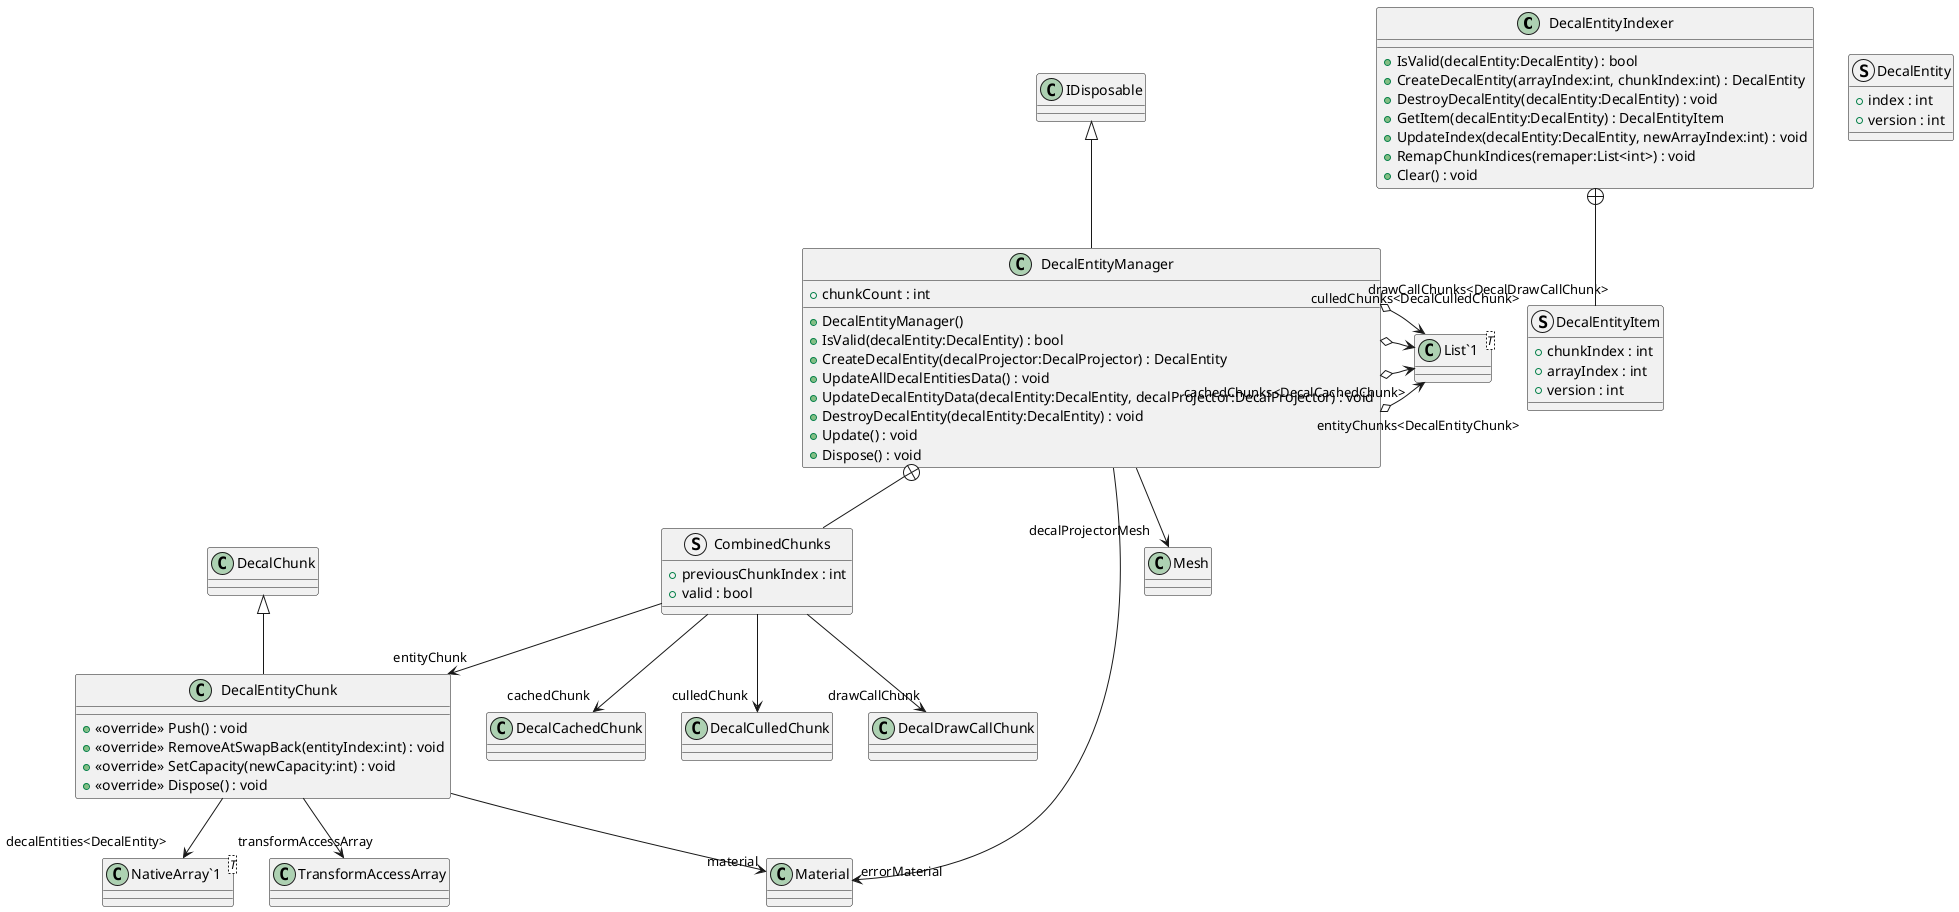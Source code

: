 @startuml
class DecalEntityIndexer {
    + IsValid(decalEntity:DecalEntity) : bool
    + CreateDecalEntity(arrayIndex:int, chunkIndex:int) : DecalEntity
    + DestroyDecalEntity(decalEntity:DecalEntity) : void
    + GetItem(decalEntity:DecalEntity) : DecalEntityItem
    + UpdateIndex(decalEntity:DecalEntity, newArrayIndex:int) : void
    + RemapChunkIndices(remaper:List<int>) : void
    + Clear() : void
}
struct DecalEntity {
    + index : int
    + version : int
}
class DecalEntityChunk {
    + <<override>> Push() : void
    + <<override>> RemoveAtSwapBack(entityIndex:int) : void
    + <<override>> SetCapacity(newCapacity:int) : void
    + <<override>> Dispose() : void
}
class DecalEntityManager {
    + chunkCount : int
    + DecalEntityManager()
    + IsValid(decalEntity:DecalEntity) : bool
    + CreateDecalEntity(decalProjector:DecalProjector) : DecalEntity
    + UpdateAllDecalEntitiesData() : void
    + UpdateDecalEntityData(decalEntity:DecalEntity, decalProjector:DecalProjector) : void
    + DestroyDecalEntity(decalEntity:DecalEntity) : void
    + Update() : void
    + Dispose() : void
}
struct DecalEntityItem {
    + chunkIndex : int
    + arrayIndex : int
    + version : int
}
class "NativeArray`1"<T> {
}
class "List`1"<T> {
}
struct CombinedChunks {
    + previousChunkIndex : int
    + valid : bool
}
DecalChunk <|-- DecalEntityChunk
DecalEntityChunk --> "material" Material
DecalEntityChunk --> "decalEntities<DecalEntity>" "NativeArray`1"
DecalEntityChunk --> "transformAccessArray" TransformAccessArray
IDisposable <|-- DecalEntityManager
DecalEntityManager o-> "entityChunks<DecalEntityChunk>" "List`1"
DecalEntityManager o-> "cachedChunks<DecalCachedChunk>" "List`1"
DecalEntityManager o-> "culledChunks<DecalCulledChunk>" "List`1"
DecalEntityManager o-> "drawCallChunks<DecalDrawCallChunk>" "List`1"
DecalEntityManager --> "errorMaterial" Material
DecalEntityManager --> "decalProjectorMesh" Mesh
DecalEntityIndexer +-- DecalEntityItem
DecalEntityManager +-- CombinedChunks
CombinedChunks --> "entityChunk" DecalEntityChunk
CombinedChunks --> "cachedChunk" DecalCachedChunk
CombinedChunks --> "culledChunk" DecalCulledChunk
CombinedChunks --> "drawCallChunk" DecalDrawCallChunk
@enduml
